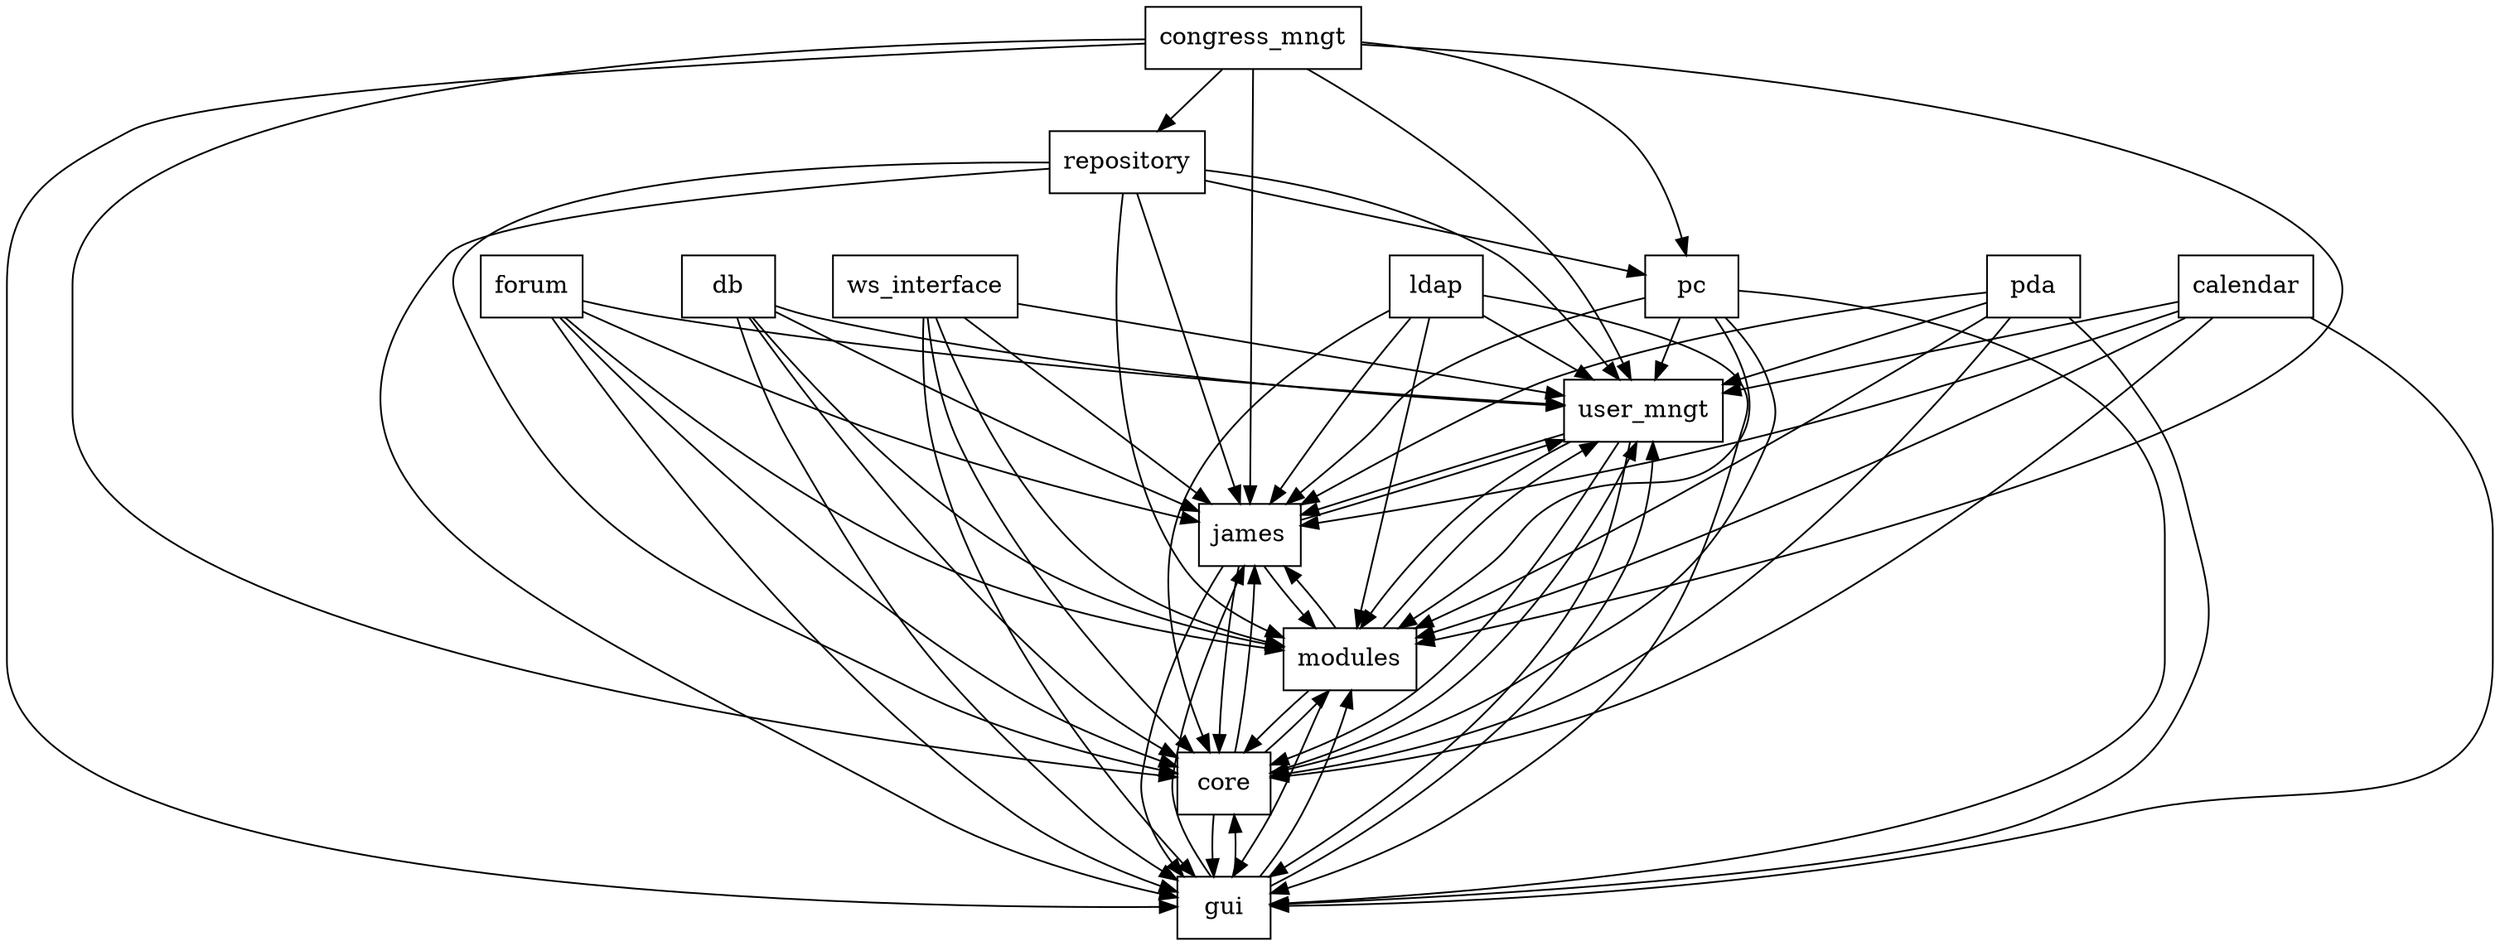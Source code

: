 digraph{
graph [rankdir=TB];
node [shape=box];
edge [arrowhead=normal];
0[label="db",]
1[label="forum",]
2[label="user_mngt",]
3[label="congress_mngt",]
4[label="james",]
5[label="gui",]
6[label="ws_interface",]
7[label="ldap",]
8[label="repository",]
9[label="pc",]
10[label="pda",]
11[label="core",]
12[label="modules",]
13[label="calendar",]
0->2[label="",]
0->4[label="",]
0->5[label="",]
0->11[label="",]
0->12[label="",]
1->2[label="",]
1->4[label="",]
1->5[label="",]
1->11[label="",]
1->12[label="",]
2->4[label="",]
2->5[label="",]
2->11[label="",]
2->12[label="",]
3->2[label="",]
3->4[label="",]
3->5[label="",]
3->8[label="",]
3->9[label="",]
3->11[label="",]
3->12[label="",]
4->2[label="",]
4->5[label="",]
4->11[label="",]
4->12[label="",]
5->2[label="",]
5->4[label="",]
5->11[label="",]
5->12[label="",]
6->2[label="",]
6->4[label="",]
6->5[label="",]
6->11[label="",]
6->12[label="",]
7->2[label="",]
7->4[label="",]
7->5[label="",]
7->11[label="",]
7->12[label="",]
8->2[label="",]
8->4[label="",]
8->5[label="",]
8->9[label="",]
8->11[label="",]
8->12[label="",]
9->2[label="",]
9->4[label="",]
9->5[label="",]
9->11[label="",]
9->12[label="",]
10->2[label="",]
10->4[label="",]
10->5[label="",]
10->11[label="",]
10->12[label="",]
11->2[label="",]
11->4[label="",]
11->5[label="",]
11->12[label="",]
12->2[label="",]
12->4[label="",]
12->5[label="",]
12->11[label="",]
13->2[label="",]
13->4[label="",]
13->5[label="",]
13->11[label="",]
13->12[label="",]
}
